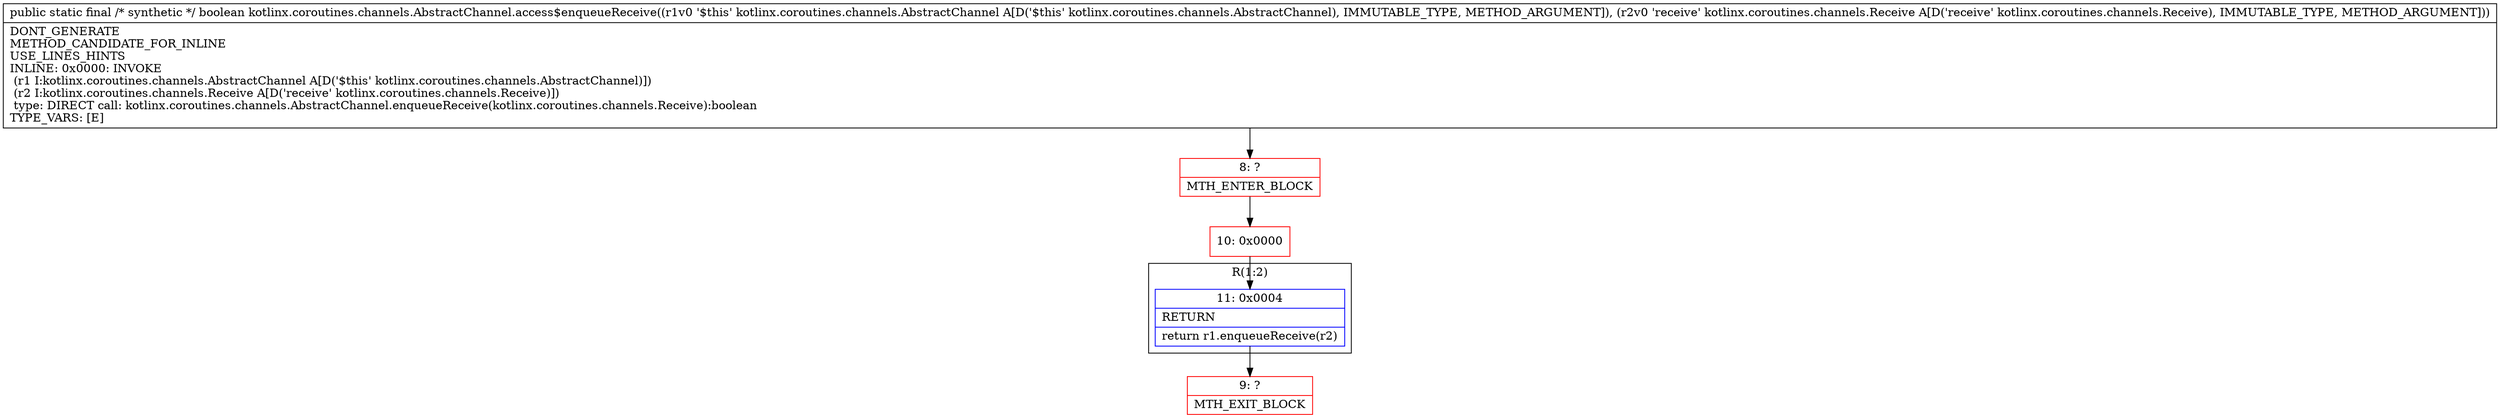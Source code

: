 digraph "CFG forkotlinx.coroutines.channels.AbstractChannel.access$enqueueReceive(Lkotlinx\/coroutines\/channels\/AbstractChannel;Lkotlinx\/coroutines\/channels\/Receive;)Z" {
subgraph cluster_Region_657859578 {
label = "R(1:2)";
node [shape=record,color=blue];
Node_11 [shape=record,label="{11\:\ 0x0004|RETURN\l|return r1.enqueueReceive(r2)\l}"];
}
Node_8 [shape=record,color=red,label="{8\:\ ?|MTH_ENTER_BLOCK\l}"];
Node_10 [shape=record,color=red,label="{10\:\ 0x0000}"];
Node_9 [shape=record,color=red,label="{9\:\ ?|MTH_EXIT_BLOCK\l}"];
MethodNode[shape=record,label="{public static final \/* synthetic *\/ boolean kotlinx.coroutines.channels.AbstractChannel.access$enqueueReceive((r1v0 '$this' kotlinx.coroutines.channels.AbstractChannel A[D('$this' kotlinx.coroutines.channels.AbstractChannel), IMMUTABLE_TYPE, METHOD_ARGUMENT]), (r2v0 'receive' kotlinx.coroutines.channels.Receive A[D('receive' kotlinx.coroutines.channels.Receive), IMMUTABLE_TYPE, METHOD_ARGUMENT]))  | DONT_GENERATE\lMETHOD_CANDIDATE_FOR_INLINE\lUSE_LINES_HINTS\lINLINE: 0x0000: INVOKE  \l  (r1 I:kotlinx.coroutines.channels.AbstractChannel A[D('$this' kotlinx.coroutines.channels.AbstractChannel)])\l  (r2 I:kotlinx.coroutines.channels.Receive A[D('receive' kotlinx.coroutines.channels.Receive)])\l type: DIRECT call: kotlinx.coroutines.channels.AbstractChannel.enqueueReceive(kotlinx.coroutines.channels.Receive):boolean\lTYPE_VARS: [E]\l}"];
MethodNode -> Node_8;Node_11 -> Node_9;
Node_8 -> Node_10;
Node_10 -> Node_11;
}

